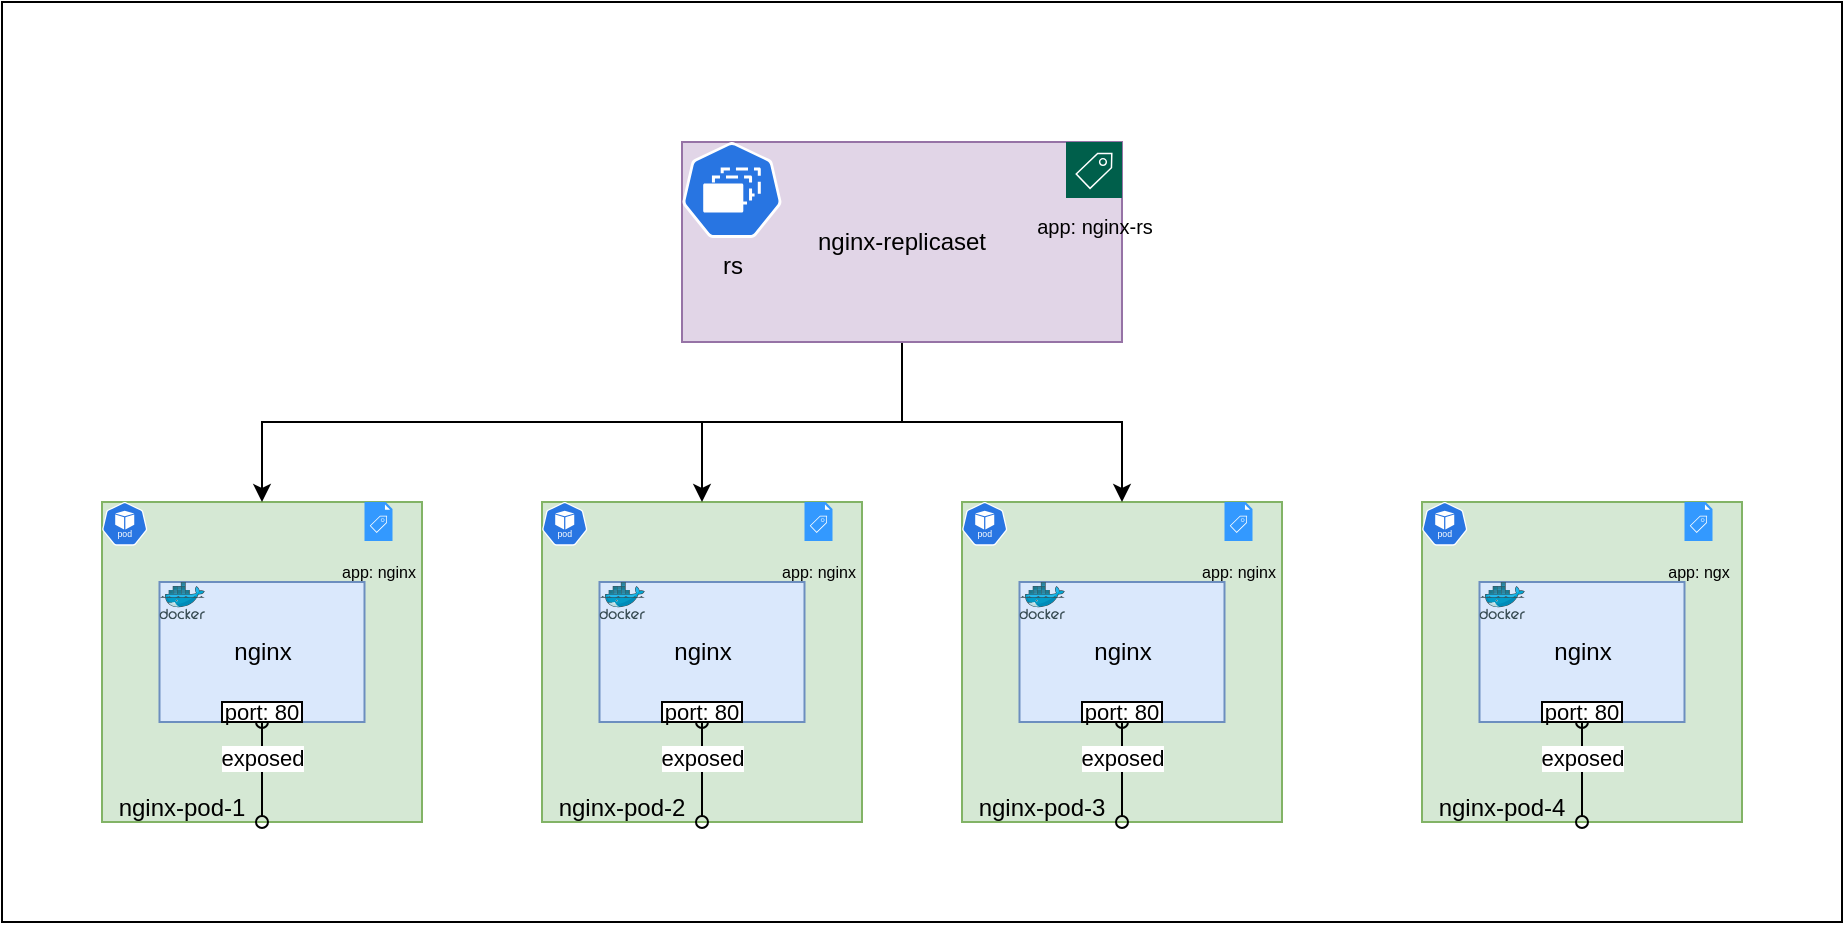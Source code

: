<mxfile version="24.4.0" type="device">
  <diagram name="Page-1" id="pZ5eU63HCvIq_7vBTEwp">
    <mxGraphModel dx="1130" dy="813" grid="1" gridSize="10" guides="1" tooltips="1" connect="1" arrows="1" fold="1" page="1" pageScale="1" pageWidth="850" pageHeight="1100" math="0" shadow="0">
      <root>
        <mxCell id="0" />
        <mxCell id="1" parent="0" />
        <mxCell id="W2UiMRs52bV-lyf4u7QG-1" value="" style="rounded=0;whiteSpace=wrap;html=1;" vertex="1" parent="1">
          <mxGeometry y="200" width="920" height="460" as="geometry" />
        </mxCell>
        <mxCell id="W2UiMRs52bV-lyf4u7QG-11" value="" style="group" vertex="1" connectable="0" parent="1">
          <mxGeometry x="50" y="450" width="160" height="160" as="geometry" />
        </mxCell>
        <mxCell id="W2UiMRs52bV-lyf4u7QG-2" value="" style="rounded=0;whiteSpace=wrap;html=1;fillColor=#d5e8d4;strokeColor=#82b366;" vertex="1" parent="W2UiMRs52bV-lyf4u7QG-11">
          <mxGeometry width="160" height="160" as="geometry" />
        </mxCell>
        <mxCell id="W2UiMRs52bV-lyf4u7QG-3" value="" style="aspect=fixed;sketch=0;html=1;dashed=0;whitespace=wrap;verticalLabelPosition=bottom;verticalAlign=top;fillColor=#2875E2;strokeColor=#ffffff;points=[[0.005,0.63,0],[0.1,0.2,0],[0.9,0.2,0],[0.5,0,0],[0.995,0.63,0],[0.72,0.99,0],[0.5,1,0],[0.28,0.99,0]];shape=mxgraph.kubernetes.icon2;kubernetesLabel=1;prIcon=pod" vertex="1" parent="W2UiMRs52bV-lyf4u7QG-11">
          <mxGeometry width="22.727" height="21.818" as="geometry" />
        </mxCell>
        <mxCell id="W2UiMRs52bV-lyf4u7QG-4" value="nginx" style="rounded=0;whiteSpace=wrap;html=1;fillColor=#dae8fc;strokeColor=#6c8ebf;" vertex="1" parent="W2UiMRs52bV-lyf4u7QG-11">
          <mxGeometry x="28.75" y="40" width="102.5" height="70" as="geometry" />
        </mxCell>
        <mxCell id="W2UiMRs52bV-lyf4u7QG-5" value="" style="image;sketch=0;aspect=fixed;html=1;points=[];align=center;fontSize=12;image=img/lib/mscae/Docker.svg;" vertex="1" parent="W2UiMRs52bV-lyf4u7QG-11">
          <mxGeometry x="28.75" y="40" width="22.727" height="18.636" as="geometry" />
        </mxCell>
        <mxCell id="W2UiMRs52bV-lyf4u7QG-6" style="edgeStyle=orthogonalEdgeStyle;rounded=0;orthogonalLoop=1;jettySize=auto;html=1;exitX=0.5;exitY=1;exitDx=0;exitDy=0;startArrow=oval;startFill=0;endArrow=oval;endFill=0;" edge="1" parent="W2UiMRs52bV-lyf4u7QG-11" source="W2UiMRs52bV-lyf4u7QG-8">
          <mxGeometry relative="1" as="geometry">
            <mxPoint x="79.97" y="110" as="sourcePoint" />
            <mxPoint x="80" y="160" as="targetPoint" />
            <Array as="points">
              <mxPoint x="80" y="105" />
            </Array>
          </mxGeometry>
        </mxCell>
        <mxCell id="W2UiMRs52bV-lyf4u7QG-7" value="exposed" style="edgeLabel;html=1;align=center;verticalAlign=middle;resizable=0;points=[];" vertex="1" connectable="0" parent="W2UiMRs52bV-lyf4u7QG-6">
          <mxGeometry x="-0.065" relative="1" as="geometry">
            <mxPoint as="offset" />
          </mxGeometry>
        </mxCell>
        <mxCell id="W2UiMRs52bV-lyf4u7QG-8" value="&lt;font style=&quot;font-size: 11px;&quot;&gt;port: 80&lt;/font&gt;" style="rounded=0;whiteSpace=wrap;html=1;" vertex="1" parent="W2UiMRs52bV-lyf4u7QG-11">
          <mxGeometry x="60" y="100" width="40" height="10" as="geometry" />
        </mxCell>
        <mxCell id="W2UiMRs52bV-lyf4u7QG-9" value="nginx-pod-1" style="text;html=1;align=center;verticalAlign=middle;whiteSpace=wrap;rounded=0;" vertex="1" parent="W2UiMRs52bV-lyf4u7QG-11">
          <mxGeometry y="145" width="80" height="15" as="geometry" />
        </mxCell>
        <mxCell id="W2UiMRs52bV-lyf4u7QG-10" value="&lt;font style=&quot;font-size: 8px;&quot;&gt;app: nginx&lt;/font&gt;" style="sketch=0;pointerEvents=1;shadow=0;dashed=0;html=1;strokeColor=none;fillColor=#3399FF;labelPosition=center;verticalLabelPosition=bottom;verticalAlign=top;align=center;outlineConnect=0;shape=mxgraph.veeam2.metadata_file;" vertex="1" parent="W2UiMRs52bV-lyf4u7QG-11">
          <mxGeometry x="131.25" width="14.0" height="19.5" as="geometry" />
        </mxCell>
        <mxCell id="W2UiMRs52bV-lyf4u7QG-12" value="" style="group" vertex="1" connectable="0" parent="1">
          <mxGeometry x="270" y="450" width="160" height="160" as="geometry" />
        </mxCell>
        <mxCell id="W2UiMRs52bV-lyf4u7QG-13" value="" style="rounded=0;whiteSpace=wrap;html=1;fillColor=#d5e8d4;strokeColor=#82b366;" vertex="1" parent="W2UiMRs52bV-lyf4u7QG-12">
          <mxGeometry width="160" height="160" as="geometry" />
        </mxCell>
        <mxCell id="W2UiMRs52bV-lyf4u7QG-14" value="" style="aspect=fixed;sketch=0;html=1;dashed=0;whitespace=wrap;verticalLabelPosition=bottom;verticalAlign=top;fillColor=#2875E2;strokeColor=#ffffff;points=[[0.005,0.63,0],[0.1,0.2,0],[0.9,0.2,0],[0.5,0,0],[0.995,0.63,0],[0.72,0.99,0],[0.5,1,0],[0.28,0.99,0]];shape=mxgraph.kubernetes.icon2;kubernetesLabel=1;prIcon=pod" vertex="1" parent="W2UiMRs52bV-lyf4u7QG-12">
          <mxGeometry width="22.727" height="21.818" as="geometry" />
        </mxCell>
        <mxCell id="W2UiMRs52bV-lyf4u7QG-15" value="nginx" style="rounded=0;whiteSpace=wrap;html=1;fillColor=#dae8fc;strokeColor=#6c8ebf;" vertex="1" parent="W2UiMRs52bV-lyf4u7QG-12">
          <mxGeometry x="28.75" y="40" width="102.5" height="70" as="geometry" />
        </mxCell>
        <mxCell id="W2UiMRs52bV-lyf4u7QG-16" value="" style="image;sketch=0;aspect=fixed;html=1;points=[];align=center;fontSize=12;image=img/lib/mscae/Docker.svg;" vertex="1" parent="W2UiMRs52bV-lyf4u7QG-12">
          <mxGeometry x="28.75" y="40" width="22.727" height="18.636" as="geometry" />
        </mxCell>
        <mxCell id="W2UiMRs52bV-lyf4u7QG-17" style="edgeStyle=orthogonalEdgeStyle;rounded=0;orthogonalLoop=1;jettySize=auto;html=1;exitX=0.5;exitY=1;exitDx=0;exitDy=0;startArrow=oval;startFill=0;endArrow=oval;endFill=0;" edge="1" parent="W2UiMRs52bV-lyf4u7QG-12" source="W2UiMRs52bV-lyf4u7QG-19">
          <mxGeometry relative="1" as="geometry">
            <mxPoint x="79.97" y="110" as="sourcePoint" />
            <mxPoint x="80" y="160" as="targetPoint" />
            <Array as="points">
              <mxPoint x="80" y="105" />
            </Array>
          </mxGeometry>
        </mxCell>
        <mxCell id="W2UiMRs52bV-lyf4u7QG-18" value="exposed" style="edgeLabel;html=1;align=center;verticalAlign=middle;resizable=0;points=[];" vertex="1" connectable="0" parent="W2UiMRs52bV-lyf4u7QG-17">
          <mxGeometry x="-0.065" relative="1" as="geometry">
            <mxPoint as="offset" />
          </mxGeometry>
        </mxCell>
        <mxCell id="W2UiMRs52bV-lyf4u7QG-19" value="&lt;font style=&quot;font-size: 11px;&quot;&gt;port: 80&lt;/font&gt;" style="rounded=0;whiteSpace=wrap;html=1;" vertex="1" parent="W2UiMRs52bV-lyf4u7QG-12">
          <mxGeometry x="60" y="100" width="40" height="10" as="geometry" />
        </mxCell>
        <mxCell id="W2UiMRs52bV-lyf4u7QG-20" value="nginx-pod-2" style="text;html=1;align=center;verticalAlign=middle;whiteSpace=wrap;rounded=0;" vertex="1" parent="W2UiMRs52bV-lyf4u7QG-12">
          <mxGeometry y="145" width="80" height="15" as="geometry" />
        </mxCell>
        <mxCell id="W2UiMRs52bV-lyf4u7QG-21" value="&lt;font style=&quot;font-size: 8px;&quot;&gt;app: nginx&lt;/font&gt;" style="sketch=0;pointerEvents=1;shadow=0;dashed=0;html=1;strokeColor=none;fillColor=#3399FF;labelPosition=center;verticalLabelPosition=bottom;verticalAlign=top;align=center;outlineConnect=0;shape=mxgraph.veeam2.metadata_file;" vertex="1" parent="W2UiMRs52bV-lyf4u7QG-12">
          <mxGeometry x="131.25" width="14.0" height="19.5" as="geometry" />
        </mxCell>
        <mxCell id="W2UiMRs52bV-lyf4u7QG-22" value="" style="group" vertex="1" connectable="0" parent="1">
          <mxGeometry x="480" y="450" width="160" height="160" as="geometry" />
        </mxCell>
        <mxCell id="W2UiMRs52bV-lyf4u7QG-23" value="" style="rounded=0;whiteSpace=wrap;html=1;fillColor=#d5e8d4;strokeColor=#82b366;" vertex="1" parent="W2UiMRs52bV-lyf4u7QG-22">
          <mxGeometry width="160" height="160" as="geometry" />
        </mxCell>
        <mxCell id="W2UiMRs52bV-lyf4u7QG-24" value="" style="aspect=fixed;sketch=0;html=1;dashed=0;whitespace=wrap;verticalLabelPosition=bottom;verticalAlign=top;fillColor=#2875E2;strokeColor=#ffffff;points=[[0.005,0.63,0],[0.1,0.2,0],[0.9,0.2,0],[0.5,0,0],[0.995,0.63,0],[0.72,0.99,0],[0.5,1,0],[0.28,0.99,0]];shape=mxgraph.kubernetes.icon2;kubernetesLabel=1;prIcon=pod" vertex="1" parent="W2UiMRs52bV-lyf4u7QG-22">
          <mxGeometry width="22.727" height="21.818" as="geometry" />
        </mxCell>
        <mxCell id="W2UiMRs52bV-lyf4u7QG-25" value="nginx" style="rounded=0;whiteSpace=wrap;html=1;fillColor=#dae8fc;strokeColor=#6c8ebf;" vertex="1" parent="W2UiMRs52bV-lyf4u7QG-22">
          <mxGeometry x="28.75" y="40" width="102.5" height="70" as="geometry" />
        </mxCell>
        <mxCell id="W2UiMRs52bV-lyf4u7QG-26" value="" style="image;sketch=0;aspect=fixed;html=1;points=[];align=center;fontSize=12;image=img/lib/mscae/Docker.svg;" vertex="1" parent="W2UiMRs52bV-lyf4u7QG-22">
          <mxGeometry x="28.75" y="40" width="22.727" height="18.636" as="geometry" />
        </mxCell>
        <mxCell id="W2UiMRs52bV-lyf4u7QG-27" style="edgeStyle=orthogonalEdgeStyle;rounded=0;orthogonalLoop=1;jettySize=auto;html=1;exitX=0.5;exitY=1;exitDx=0;exitDy=0;startArrow=oval;startFill=0;endArrow=oval;endFill=0;" edge="1" parent="W2UiMRs52bV-lyf4u7QG-22" source="W2UiMRs52bV-lyf4u7QG-29">
          <mxGeometry relative="1" as="geometry">
            <mxPoint x="79.97" y="110" as="sourcePoint" />
            <mxPoint x="80" y="160" as="targetPoint" />
            <Array as="points">
              <mxPoint x="80" y="105" />
            </Array>
          </mxGeometry>
        </mxCell>
        <mxCell id="W2UiMRs52bV-lyf4u7QG-28" value="exposed" style="edgeLabel;html=1;align=center;verticalAlign=middle;resizable=0;points=[];" vertex="1" connectable="0" parent="W2UiMRs52bV-lyf4u7QG-27">
          <mxGeometry x="-0.065" relative="1" as="geometry">
            <mxPoint as="offset" />
          </mxGeometry>
        </mxCell>
        <mxCell id="W2UiMRs52bV-lyf4u7QG-29" value="&lt;font style=&quot;font-size: 11px;&quot;&gt;port: 80&lt;/font&gt;" style="rounded=0;whiteSpace=wrap;html=1;" vertex="1" parent="W2UiMRs52bV-lyf4u7QG-22">
          <mxGeometry x="60" y="100" width="40" height="10" as="geometry" />
        </mxCell>
        <mxCell id="W2UiMRs52bV-lyf4u7QG-30" value="nginx-pod-3" style="text;html=1;align=center;verticalAlign=middle;whiteSpace=wrap;rounded=0;" vertex="1" parent="W2UiMRs52bV-lyf4u7QG-22">
          <mxGeometry y="145" width="80" height="15" as="geometry" />
        </mxCell>
        <mxCell id="W2UiMRs52bV-lyf4u7QG-31" value="&lt;font style=&quot;font-size: 8px;&quot;&gt;app: nginx&lt;/font&gt;" style="sketch=0;pointerEvents=1;shadow=0;dashed=0;html=1;strokeColor=none;fillColor=#3399FF;labelPosition=center;verticalLabelPosition=bottom;verticalAlign=top;align=center;outlineConnect=0;shape=mxgraph.veeam2.metadata_file;" vertex="1" parent="W2UiMRs52bV-lyf4u7QG-22">
          <mxGeometry x="131.25" width="14.0" height="19.5" as="geometry" />
        </mxCell>
        <mxCell id="W2UiMRs52bV-lyf4u7QG-32" value="" style="group" vertex="1" connectable="0" parent="1">
          <mxGeometry x="710" y="450" width="160" height="160" as="geometry" />
        </mxCell>
        <mxCell id="W2UiMRs52bV-lyf4u7QG-33" value="" style="rounded=0;whiteSpace=wrap;html=1;fillColor=#d5e8d4;strokeColor=#82b366;" vertex="1" parent="W2UiMRs52bV-lyf4u7QG-32">
          <mxGeometry width="160" height="160" as="geometry" />
        </mxCell>
        <mxCell id="W2UiMRs52bV-lyf4u7QG-34" value="" style="aspect=fixed;sketch=0;html=1;dashed=0;whitespace=wrap;verticalLabelPosition=bottom;verticalAlign=top;fillColor=#2875E2;strokeColor=#ffffff;points=[[0.005,0.63,0],[0.1,0.2,0],[0.9,0.2,0],[0.5,0,0],[0.995,0.63,0],[0.72,0.99,0],[0.5,1,0],[0.28,0.99,0]];shape=mxgraph.kubernetes.icon2;kubernetesLabel=1;prIcon=pod" vertex="1" parent="W2UiMRs52bV-lyf4u7QG-32">
          <mxGeometry width="22.727" height="21.818" as="geometry" />
        </mxCell>
        <mxCell id="W2UiMRs52bV-lyf4u7QG-35" value="nginx" style="rounded=0;whiteSpace=wrap;html=1;fillColor=#dae8fc;strokeColor=#6c8ebf;" vertex="1" parent="W2UiMRs52bV-lyf4u7QG-32">
          <mxGeometry x="28.75" y="40" width="102.5" height="70" as="geometry" />
        </mxCell>
        <mxCell id="W2UiMRs52bV-lyf4u7QG-36" value="" style="image;sketch=0;aspect=fixed;html=1;points=[];align=center;fontSize=12;image=img/lib/mscae/Docker.svg;" vertex="1" parent="W2UiMRs52bV-lyf4u7QG-32">
          <mxGeometry x="28.75" y="40" width="22.727" height="18.636" as="geometry" />
        </mxCell>
        <mxCell id="W2UiMRs52bV-lyf4u7QG-37" style="edgeStyle=orthogonalEdgeStyle;rounded=0;orthogonalLoop=1;jettySize=auto;html=1;exitX=0.5;exitY=1;exitDx=0;exitDy=0;startArrow=oval;startFill=0;endArrow=oval;endFill=0;" edge="1" parent="W2UiMRs52bV-lyf4u7QG-32" source="W2UiMRs52bV-lyf4u7QG-39">
          <mxGeometry relative="1" as="geometry">
            <mxPoint x="79.97" y="110" as="sourcePoint" />
            <mxPoint x="80" y="160" as="targetPoint" />
            <Array as="points">
              <mxPoint x="80" y="105" />
            </Array>
          </mxGeometry>
        </mxCell>
        <mxCell id="W2UiMRs52bV-lyf4u7QG-38" value="exposed" style="edgeLabel;html=1;align=center;verticalAlign=middle;resizable=0;points=[];" vertex="1" connectable="0" parent="W2UiMRs52bV-lyf4u7QG-37">
          <mxGeometry x="-0.065" relative="1" as="geometry">
            <mxPoint as="offset" />
          </mxGeometry>
        </mxCell>
        <mxCell id="W2UiMRs52bV-lyf4u7QG-39" value="&lt;font style=&quot;font-size: 11px;&quot;&gt;port: 80&lt;/font&gt;" style="rounded=0;whiteSpace=wrap;html=1;" vertex="1" parent="W2UiMRs52bV-lyf4u7QG-32">
          <mxGeometry x="60" y="100" width="40" height="10" as="geometry" />
        </mxCell>
        <mxCell id="W2UiMRs52bV-lyf4u7QG-40" value="nginx-pod-4" style="text;html=1;align=center;verticalAlign=middle;whiteSpace=wrap;rounded=0;" vertex="1" parent="W2UiMRs52bV-lyf4u7QG-32">
          <mxGeometry y="145" width="80" height="15" as="geometry" />
        </mxCell>
        <mxCell id="W2UiMRs52bV-lyf4u7QG-41" value="&lt;font style=&quot;font-size: 8px;&quot;&gt;app: ngx&lt;/font&gt;" style="sketch=0;pointerEvents=1;shadow=0;dashed=0;html=1;strokeColor=none;fillColor=#3399FF;labelPosition=center;verticalLabelPosition=bottom;verticalAlign=top;align=center;outlineConnect=0;shape=mxgraph.veeam2.metadata_file;" vertex="1" parent="W2UiMRs52bV-lyf4u7QG-32">
          <mxGeometry x="131.25" width="14.0" height="19.5" as="geometry" />
        </mxCell>
        <mxCell id="W2UiMRs52bV-lyf4u7QG-45" style="edgeStyle=orthogonalEdgeStyle;rounded=0;orthogonalLoop=1;jettySize=auto;html=1;exitX=0.5;exitY=1;exitDx=0;exitDy=0;" edge="1" parent="1" source="W2UiMRs52bV-lyf4u7QG-43" target="W2UiMRs52bV-lyf4u7QG-2">
          <mxGeometry relative="1" as="geometry" />
        </mxCell>
        <mxCell id="W2UiMRs52bV-lyf4u7QG-46" style="edgeStyle=orthogonalEdgeStyle;rounded=0;orthogonalLoop=1;jettySize=auto;html=1;entryX=0.5;entryY=0;entryDx=0;entryDy=0;" edge="1" parent="1" source="W2UiMRs52bV-lyf4u7QG-43" target="W2UiMRs52bV-lyf4u7QG-13">
          <mxGeometry relative="1" as="geometry" />
        </mxCell>
        <mxCell id="W2UiMRs52bV-lyf4u7QG-47" style="edgeStyle=orthogonalEdgeStyle;rounded=0;orthogonalLoop=1;jettySize=auto;html=1;entryX=0.5;entryY=0;entryDx=0;entryDy=0;" edge="1" parent="1" source="W2UiMRs52bV-lyf4u7QG-43" target="W2UiMRs52bV-lyf4u7QG-23">
          <mxGeometry relative="1" as="geometry" />
        </mxCell>
        <mxCell id="W2UiMRs52bV-lyf4u7QG-43" value="nginx-replicaset" style="rounded=0;whiteSpace=wrap;html=1;fillColor=#e1d5e7;strokeColor=#9673a6;" vertex="1" parent="1">
          <mxGeometry x="340" y="270" width="220" height="100" as="geometry" />
        </mxCell>
        <mxCell id="W2UiMRs52bV-lyf4u7QG-44" value="rs" style="aspect=fixed;sketch=0;html=1;dashed=0;whitespace=wrap;verticalLabelPosition=bottom;verticalAlign=top;fillColor=#2875E2;strokeColor=#ffffff;points=[[0.005,0.63,0],[0.1,0.2,0],[0.9,0.2,0],[0.5,0,0],[0.995,0.63,0],[0.72,0.99,0],[0.5,1,0],[0.28,0.99,0]];shape=mxgraph.kubernetes.icon2;prIcon=rs" vertex="1" parent="1">
          <mxGeometry x="340" y="270" width="50" height="48" as="geometry" />
        </mxCell>
        <mxCell id="W2UiMRs52bV-lyf4u7QG-49" value="&lt;font style=&quot;font-size: 10px;&quot;&gt;app: nginx-rs&lt;/font&gt;" style="sketch=0;pointerEvents=1;shadow=0;dashed=0;html=1;strokeColor=none;fillColor=#005F4B;labelPosition=center;verticalLabelPosition=bottom;verticalAlign=top;align=center;outlineConnect=0;shape=mxgraph.veeam2.tag;" vertex="1" parent="1">
          <mxGeometry x="532" y="270" width="28.0" height="28.0" as="geometry" />
        </mxCell>
      </root>
    </mxGraphModel>
  </diagram>
</mxfile>
